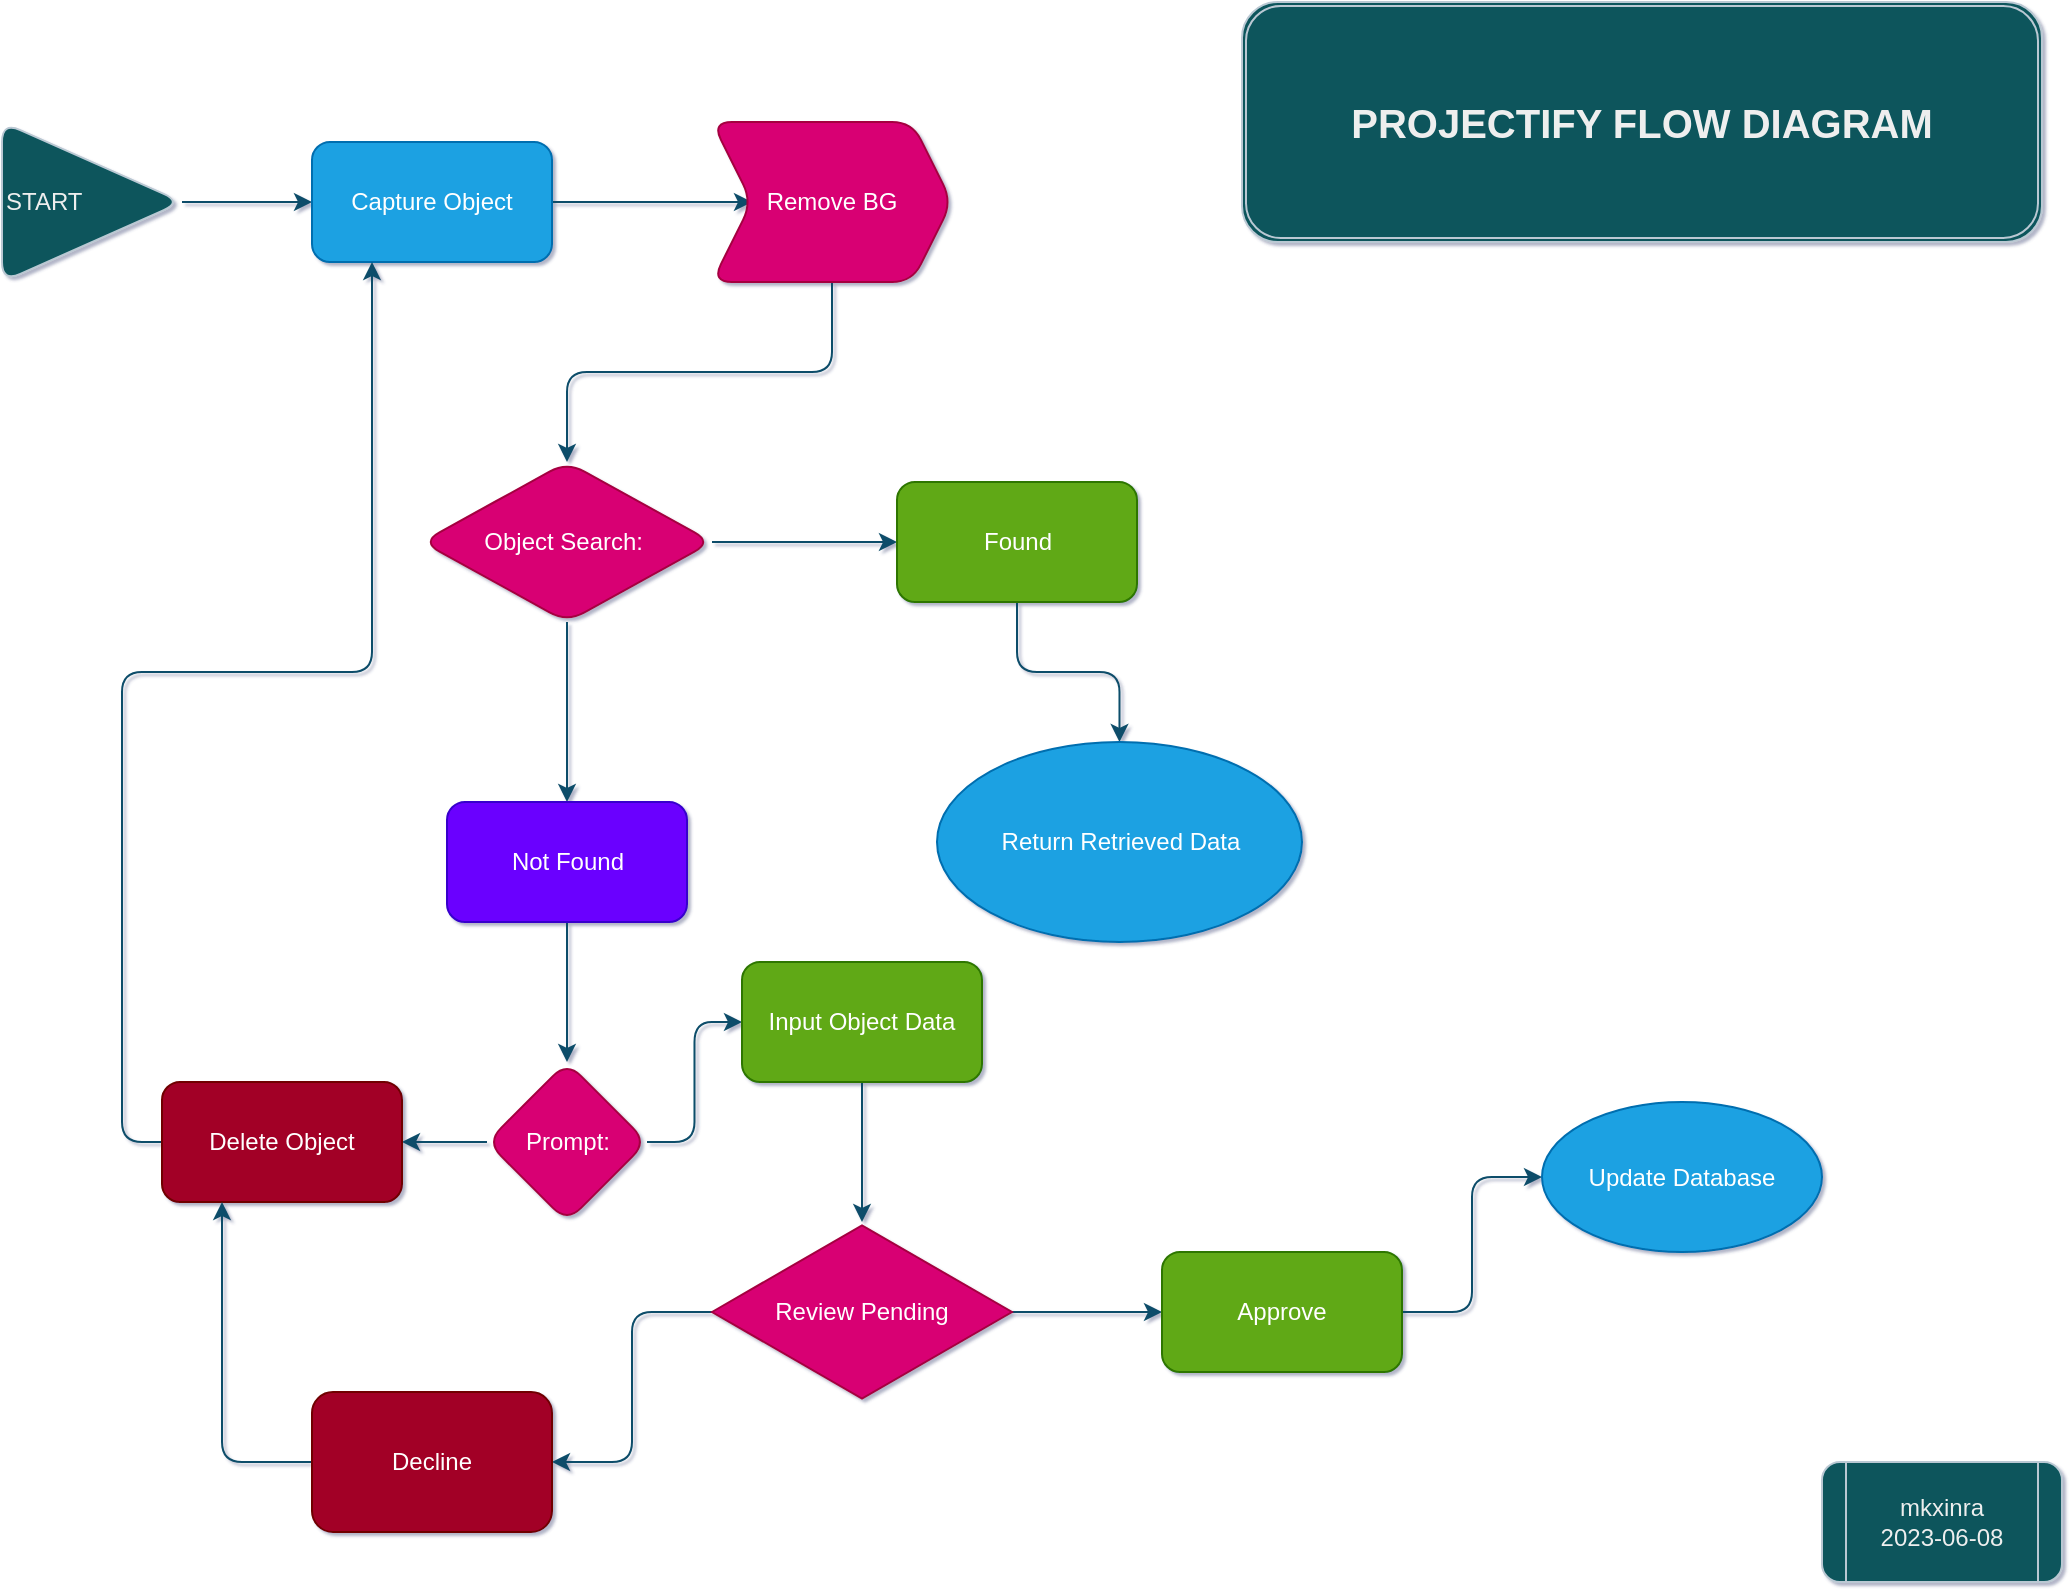 <mxfile version="21.3.7" type="github" pages="9">
  <diagram name="Page-1" id="UGRuTAJXgw_bA1qhG6sv">
    <mxGraphModel dx="1793" dy="874" grid="1" gridSize="10" guides="1" tooltips="1" connect="1" arrows="1" fold="1" page="1" pageScale="1" pageWidth="1100" pageHeight="850" background="none" math="0" shadow="1">
      <root>
        <mxCell id="0" />
        <mxCell id="1" parent="0" />
        <mxCell id="wnOJDL9vsMh2aOwxq9NU-3" value="" style="edgeStyle=orthogonalEdgeStyle;rounded=1;orthogonalLoop=1;jettySize=auto;html=1;labelBackgroundColor=none;strokeColor=#0B4D6A;fontColor=default;" parent="1" source="wnOJDL9vsMh2aOwxq9NU-1" target="wnOJDL9vsMh2aOwxq9NU-2" edge="1">
          <mxGeometry relative="1" as="geometry" />
        </mxCell>
        <mxCell id="wnOJDL9vsMh2aOwxq9NU-1" value="&lt;div style=&quot;&quot;&gt;&lt;span style=&quot;background-color: initial;&quot;&gt;START&lt;/span&gt;&lt;/div&gt;" style="triangle;whiteSpace=wrap;html=1;align=left;fillColor=#09555B;fontColor=#EEEEEE;strokeColor=#BAC8D3;rounded=1;labelBackgroundColor=none;" parent="1" vertex="1">
          <mxGeometry x="40" y="100" width="90" height="80" as="geometry" />
        </mxCell>
        <mxCell id="wnOJDL9vsMh2aOwxq9NU-5" value="" style="edgeStyle=orthogonalEdgeStyle;rounded=1;orthogonalLoop=1;jettySize=auto;html=1;labelBackgroundColor=none;strokeColor=#0B4D6A;fontColor=default;" parent="1" source="wnOJDL9vsMh2aOwxq9NU-2" target="wnOJDL9vsMh2aOwxq9NU-4" edge="1">
          <mxGeometry relative="1" as="geometry" />
        </mxCell>
        <mxCell id="wnOJDL9vsMh2aOwxq9NU-2" value="Capture Object" style="whiteSpace=wrap;html=1;align=center;fillColor=#1ba1e2;fontColor=#ffffff;strokeColor=#006EAF;rounded=1;labelBackgroundColor=none;" parent="1" vertex="1">
          <mxGeometry x="195" y="110" width="120" height="60" as="geometry" />
        </mxCell>
        <mxCell id="wnOJDL9vsMh2aOwxq9NU-7" value="" style="edgeStyle=orthogonalEdgeStyle;rounded=1;orthogonalLoop=1;jettySize=auto;html=1;labelBackgroundColor=none;strokeColor=#0B4D6A;fontColor=default;" parent="1" source="wnOJDL9vsMh2aOwxq9NU-4" target="wnOJDL9vsMh2aOwxq9NU-6" edge="1">
          <mxGeometry relative="1" as="geometry" />
        </mxCell>
        <mxCell id="wnOJDL9vsMh2aOwxq9NU-4" value="Remove BG" style="shape=step;perimeter=stepPerimeter;whiteSpace=wrap;html=1;fixedSize=1;fillColor=#d80073;fontColor=#ffffff;strokeColor=#A50040;rounded=1;labelBackgroundColor=none;" parent="1" vertex="1">
          <mxGeometry x="395" y="100" width="120" height="80" as="geometry" />
        </mxCell>
        <mxCell id="wnOJDL9vsMh2aOwxq9NU-9" value="" style="edgeStyle=orthogonalEdgeStyle;rounded=1;orthogonalLoop=1;jettySize=auto;html=1;labelBackgroundColor=none;strokeColor=#0B4D6A;fontColor=default;" parent="1" source="wnOJDL9vsMh2aOwxq9NU-6" target="wnOJDL9vsMh2aOwxq9NU-8" edge="1">
          <mxGeometry relative="1" as="geometry" />
        </mxCell>
        <mxCell id="wnOJDL9vsMh2aOwxq9NU-11" value="" style="edgeStyle=orthogonalEdgeStyle;rounded=1;orthogonalLoop=1;jettySize=auto;html=1;labelBackgroundColor=none;strokeColor=#0B4D6A;fontColor=default;" parent="1" source="wnOJDL9vsMh2aOwxq9NU-6" target="wnOJDL9vsMh2aOwxq9NU-10" edge="1">
          <mxGeometry relative="1" as="geometry" />
        </mxCell>
        <mxCell id="wnOJDL9vsMh2aOwxq9NU-6" value="Object Search:&amp;nbsp;" style="rhombus;whiteSpace=wrap;html=1;fillColor=#d80073;fontColor=#ffffff;strokeColor=#A50040;rounded=1;labelBackgroundColor=none;" parent="1" vertex="1">
          <mxGeometry x="250" y="270" width="145" height="80" as="geometry" />
        </mxCell>
        <mxCell id="wnOJDL9vsMh2aOwxq9NU-25" value="" style="edgeStyle=orthogonalEdgeStyle;rounded=1;orthogonalLoop=1;jettySize=auto;html=1;labelBackgroundColor=none;strokeColor=#0B4D6A;fontColor=default;" parent="1" source="wnOJDL9vsMh2aOwxq9NU-8" target="wnOJDL9vsMh2aOwxq9NU-24" edge="1">
          <mxGeometry relative="1" as="geometry" />
        </mxCell>
        <mxCell id="wnOJDL9vsMh2aOwxq9NU-8" value="Found" style="whiteSpace=wrap;html=1;fillColor=#60a917;fontColor=#ffffff;strokeColor=#2D7600;rounded=1;labelBackgroundColor=none;" parent="1" vertex="1">
          <mxGeometry x="487.5" y="280" width="120" height="60" as="geometry" />
        </mxCell>
        <mxCell id="wnOJDL9vsMh2aOwxq9NU-13" value="" style="edgeStyle=orthogonalEdgeStyle;rounded=1;orthogonalLoop=1;jettySize=auto;html=1;labelBackgroundColor=none;strokeColor=#0B4D6A;fontColor=default;" parent="1" source="wnOJDL9vsMh2aOwxq9NU-10" target="wnOJDL9vsMh2aOwxq9NU-12" edge="1">
          <mxGeometry relative="1" as="geometry" />
        </mxCell>
        <mxCell id="wnOJDL9vsMh2aOwxq9NU-10" value="Not Found" style="whiteSpace=wrap;html=1;fillColor=#6a00ff;fontColor=#ffffff;strokeColor=#3700CC;rounded=1;labelBackgroundColor=none;" parent="1" vertex="1">
          <mxGeometry x="262.5" y="440" width="120" height="60" as="geometry" />
        </mxCell>
        <mxCell id="wnOJDL9vsMh2aOwxq9NU-15" value="" style="edgeStyle=orthogonalEdgeStyle;rounded=1;orthogonalLoop=1;jettySize=auto;html=1;labelBackgroundColor=none;strokeColor=#0B4D6A;fontColor=default;" parent="1" source="wnOJDL9vsMh2aOwxq9NU-12" target="wnOJDL9vsMh2aOwxq9NU-14" edge="1">
          <mxGeometry relative="1" as="geometry" />
        </mxCell>
        <mxCell id="wnOJDL9vsMh2aOwxq9NU-17" value="" style="edgeStyle=orthogonalEdgeStyle;rounded=1;orthogonalLoop=1;jettySize=auto;html=1;labelBackgroundColor=none;strokeColor=#0B4D6A;fontColor=default;" parent="1" source="wnOJDL9vsMh2aOwxq9NU-12" target="wnOJDL9vsMh2aOwxq9NU-16" edge="1">
          <mxGeometry relative="1" as="geometry" />
        </mxCell>
        <mxCell id="wnOJDL9vsMh2aOwxq9NU-12" value="Prompt:" style="rhombus;whiteSpace=wrap;html=1;fillColor=#d80073;fontColor=#ffffff;strokeColor=#A50040;rounded=1;labelBackgroundColor=none;" parent="1" vertex="1">
          <mxGeometry x="282.5" y="570" width="80" height="80" as="geometry" />
        </mxCell>
        <mxCell id="wnOJDL9vsMh2aOwxq9NU-31" value="" style="edgeStyle=orthogonalEdgeStyle;rounded=1;orthogonalLoop=1;jettySize=auto;html=1;labelBackgroundColor=none;strokeColor=#0B4D6A;fontColor=default;" parent="1" source="wnOJDL9vsMh2aOwxq9NU-14" edge="1">
          <mxGeometry relative="1" as="geometry">
            <mxPoint x="470" y="650" as="targetPoint" />
          </mxGeometry>
        </mxCell>
        <mxCell id="wnOJDL9vsMh2aOwxq9NU-14" value="Input Object Data" style="whiteSpace=wrap;html=1;fillColor=#60a917;fontColor=#ffffff;strokeColor=#2D7600;rounded=1;labelBackgroundColor=none;" parent="1" vertex="1">
          <mxGeometry x="410" y="520" width="120" height="60" as="geometry" />
        </mxCell>
        <mxCell id="wnOJDL9vsMh2aOwxq9NU-19" style="edgeStyle=orthogonalEdgeStyle;rounded=1;orthogonalLoop=1;jettySize=auto;html=1;exitX=0;exitY=0.5;exitDx=0;exitDy=0;entryX=0.25;entryY=1;entryDx=0;entryDy=0;labelBackgroundColor=none;strokeColor=#0B4D6A;fontColor=default;" parent="1" source="wnOJDL9vsMh2aOwxq9NU-16" target="wnOJDL9vsMh2aOwxq9NU-2" edge="1">
          <mxGeometry relative="1" as="geometry" />
        </mxCell>
        <mxCell id="wnOJDL9vsMh2aOwxq9NU-16" value="Delete Object" style="whiteSpace=wrap;html=1;fillColor=#a20025;fontColor=#ffffff;strokeColor=#6F0000;rounded=1;labelBackgroundColor=none;" parent="1" vertex="1">
          <mxGeometry x="120" y="580" width="120" height="60" as="geometry" />
        </mxCell>
        <mxCell id="wnOJDL9vsMh2aOwxq9NU-24" value="Return Retrieved Data" style="ellipse;whiteSpace=wrap;html=1;fillColor=#1ba1e2;fontColor=#ffffff;strokeColor=#006EAF;rounded=1;labelBackgroundColor=none;" parent="1" vertex="1">
          <mxGeometry x="507.5" y="410" width="182.5" height="100" as="geometry" />
        </mxCell>
        <mxCell id="wnOJDL9vsMh2aOwxq9NU-28" value="&lt;font style=&quot;font-size: 20px;&quot;&gt;&lt;b style=&quot;&quot;&gt;PROJECTIFY FLOW DIAGRAM&lt;/b&gt;&lt;/font&gt;" style="shape=ext;double=1;rounded=1;whiteSpace=wrap;html=1;labelBackgroundColor=none;fillColor=#09555B;strokeColor=#BAC8D3;fontColor=#EEEEEE;" parent="1" vertex="1">
          <mxGeometry x="660" y="40" width="400" height="120" as="geometry" />
        </mxCell>
        <mxCell id="wnOJDL9vsMh2aOwxq9NU-34" value="" style="edgeStyle=orthogonalEdgeStyle;rounded=1;orthogonalLoop=1;jettySize=auto;html=1;labelBackgroundColor=none;strokeColor=#0B4D6A;fontColor=default;" parent="1" source="wnOJDL9vsMh2aOwxq9NU-32" target="wnOJDL9vsMh2aOwxq9NU-33" edge="1">
          <mxGeometry relative="1" as="geometry" />
        </mxCell>
        <mxCell id="wnOJDL9vsMh2aOwxq9NU-40" value="" style="edgeStyle=orthogonalEdgeStyle;rounded=1;orthogonalLoop=1;jettySize=auto;html=1;labelBackgroundColor=none;strokeColor=#0B4D6A;fontColor=default;" parent="1" source="wnOJDL9vsMh2aOwxq9NU-32" target="wnOJDL9vsMh2aOwxq9NU-39" edge="1">
          <mxGeometry relative="1" as="geometry" />
        </mxCell>
        <mxCell id="wnOJDL9vsMh2aOwxq9NU-32" value="Review Pending" style="html=1;whiteSpace=wrap;aspect=fixed;shape=isoRectangle;fillColor=#d80073;fontColor=#ffffff;strokeColor=#A50040;rounded=1;labelBackgroundColor=none;" parent="1" vertex="1">
          <mxGeometry x="395" y="650" width="150" height="90" as="geometry" />
        </mxCell>
        <mxCell id="wnOJDL9vsMh2aOwxq9NU-44" value="" style="edgeStyle=orthogonalEdgeStyle;rounded=1;orthogonalLoop=1;jettySize=auto;html=1;labelBackgroundColor=none;strokeColor=#0B4D6A;fontColor=default;" parent="1" source="wnOJDL9vsMh2aOwxq9NU-33" target="wnOJDL9vsMh2aOwxq9NU-43" edge="1">
          <mxGeometry relative="1" as="geometry" />
        </mxCell>
        <mxCell id="wnOJDL9vsMh2aOwxq9NU-33" value="Approve" style="whiteSpace=wrap;html=1;fillColor=#60a917;fontColor=#ffffff;strokeColor=#2D7600;rounded=1;labelBackgroundColor=none;" parent="1" vertex="1">
          <mxGeometry x="620" y="665" width="120" height="60" as="geometry" />
        </mxCell>
        <mxCell id="wnOJDL9vsMh2aOwxq9NU-41" style="edgeStyle=orthogonalEdgeStyle;rounded=1;orthogonalLoop=1;jettySize=auto;html=1;exitX=0;exitY=0.5;exitDx=0;exitDy=0;entryX=0.25;entryY=1;entryDx=0;entryDy=0;labelBackgroundColor=none;strokeColor=#0B4D6A;fontColor=default;" parent="1" source="wnOJDL9vsMh2aOwxq9NU-39" target="wnOJDL9vsMh2aOwxq9NU-16" edge="1">
          <mxGeometry relative="1" as="geometry" />
        </mxCell>
        <mxCell id="wnOJDL9vsMh2aOwxq9NU-39" value="Decline" style="whiteSpace=wrap;html=1;fillColor=#a20025;fontColor=#ffffff;strokeColor=#6F0000;rounded=1;labelBackgroundColor=none;" parent="1" vertex="1">
          <mxGeometry x="195" y="735" width="120" height="70" as="geometry" />
        </mxCell>
        <mxCell id="wnOJDL9vsMh2aOwxq9NU-43" value="Update Database" style="ellipse;whiteSpace=wrap;html=1;fillColor=#1ba1e2;strokeColor=#006EAF;fontColor=#ffffff;rounded=1;labelBackgroundColor=none;" parent="1" vertex="1">
          <mxGeometry x="810" y="590" width="140" height="75" as="geometry" />
        </mxCell>
        <mxCell id="ivUfwHZE0rY_qKGQm2j8-1" value="mkxinra&lt;br&gt;2023-06-08" style="shape=process;whiteSpace=wrap;html=1;backgroundOutline=1;rounded=1;labelBackgroundColor=none;fillColor=#09555B;strokeColor=#BAC8D3;fontColor=#EEEEEE;" parent="1" vertex="1">
          <mxGeometry x="950" y="770" width="120" height="60" as="geometry" />
        </mxCell>
      </root>
    </mxGraphModel>
  </diagram>
  <diagram id="Q3LnZ_YEta-cBuXkknGR" name="Page-2">
    <mxGraphModel dx="1434" dy="836" grid="1" gridSize="10" guides="1" tooltips="1" connect="1" arrows="1" fold="1" page="1" pageScale="1" pageWidth="1100" pageHeight="850" math="0" shadow="0">
      <root>
        <mxCell id="0" />
        <mxCell id="1" parent="0" />
        <mxCell id="bGaT1XvxmQH3R3UXq-GA-1" value="&lt;h1&gt;DEFINE THE GOAL&lt;/h1&gt;&lt;p style=&quot;font-size: 18px;&quot;&gt;&lt;font style=&quot;font-size: 18px;&quot;&gt;The goal is to allow users to identify an object, product or landmark (using a smart phone) with the press of a button.&amp;nbsp;&lt;/font&gt;&lt;/p&gt;&lt;p style=&quot;font-size: 18px;&quot;&gt;&lt;font style=&quot;font-size: 18px;&quot;&gt;By opening the app, capturing an image, the user can identify an exisiting object or&amp;nbsp; submit a non-existing object for approval to add to the database.&lt;/font&gt;&lt;/p&gt;" style="text;html=1;fillColor=#b0e3e6;spacing=5;spacingTop=-20;whiteSpace=wrap;overflow=hidden;rounded=1;glass=0;strokeColor=#0e8088;" vertex="1" parent="1">
          <mxGeometry x="40" y="20" width="920" height="190" as="geometry" />
        </mxCell>
        <mxCell id="ohUrQWBM_2dTJIl-QLn8-14" value="" style="shape=table;startSize=0;container=1;collapsible=0;childLayout=tableLayout;fontSize=16;rounded=1;" vertex="1" parent="1">
          <mxGeometry x="40" y="236.09" width="274" height="233.91" as="geometry" />
        </mxCell>
        <mxCell id="ohUrQWBM_2dTJIl-QLn8-15" value="" style="shape=tableRow;horizontal=0;startSize=0;swimlaneHead=0;swimlaneBody=0;strokeColor=inherit;top=0;left=0;bottom=0;right=0;collapsible=0;dropTarget=0;fillColor=none;points=[[0,0.5],[1,0.5]];portConstraint=eastwest;fontSize=16;" vertex="1" parent="ohUrQWBM_2dTJIl-QLn8-14">
          <mxGeometry width="274" height="78" as="geometry" />
        </mxCell>
        <mxCell id="ohUrQWBM_2dTJIl-QLn8-16" value="Object" style="shape=partialRectangle;html=1;whiteSpace=wrap;connectable=0;strokeColor=inherit;overflow=hidden;fillColor=none;top=0;left=0;bottom=0;right=0;pointerEvents=1;fontSize=16;" vertex="1" parent="ohUrQWBM_2dTJIl-QLn8-15">
          <mxGeometry width="136" height="78" as="geometry">
            <mxRectangle width="136" height="78" as="alternateBounds" />
          </mxGeometry>
        </mxCell>
        <mxCell id="ohUrQWBM_2dTJIl-QLn8-17" value="" style="shape=partialRectangle;html=1;whiteSpace=wrap;connectable=0;strokeColor=inherit;overflow=hidden;fillColor=none;top=0;left=0;bottom=0;right=0;pointerEvents=1;fontSize=16;" vertex="1" parent="ohUrQWBM_2dTJIl-QLn8-15">
          <mxGeometry x="136" width="138" height="78" as="geometry">
            <mxRectangle width="138" height="78" as="alternateBounds" />
          </mxGeometry>
        </mxCell>
        <mxCell id="ohUrQWBM_2dTJIl-QLn8-19" value="" style="shape=tableRow;horizontal=0;startSize=0;swimlaneHead=0;swimlaneBody=0;strokeColor=inherit;top=0;left=0;bottom=0;right=0;collapsible=0;dropTarget=0;fillColor=none;points=[[0,0.5],[1,0.5]];portConstraint=eastwest;fontSize=16;" vertex="1" parent="ohUrQWBM_2dTJIl-QLn8-14">
          <mxGeometry y="78" width="274" height="77" as="geometry" />
        </mxCell>
        <mxCell id="ohUrQWBM_2dTJIl-QLn8-20" value="Product" style="shape=partialRectangle;html=1;whiteSpace=wrap;connectable=0;strokeColor=inherit;overflow=hidden;fillColor=none;top=0;left=0;bottom=0;right=0;pointerEvents=1;fontSize=16;" vertex="1" parent="ohUrQWBM_2dTJIl-QLn8-19">
          <mxGeometry width="136" height="77" as="geometry">
            <mxRectangle width="136" height="77" as="alternateBounds" />
          </mxGeometry>
        </mxCell>
        <mxCell id="ohUrQWBM_2dTJIl-QLn8-21" value="" style="shape=partialRectangle;html=1;whiteSpace=wrap;connectable=0;strokeColor=inherit;overflow=hidden;fillColor=none;top=0;left=0;bottom=0;right=0;pointerEvents=1;fontSize=16;" vertex="1" parent="ohUrQWBM_2dTJIl-QLn8-19">
          <mxGeometry x="136" width="138" height="77" as="geometry">
            <mxRectangle width="138" height="77" as="alternateBounds" />
          </mxGeometry>
        </mxCell>
        <mxCell id="ohUrQWBM_2dTJIl-QLn8-23" value="" style="shape=tableRow;horizontal=0;startSize=0;swimlaneHead=0;swimlaneBody=0;strokeColor=inherit;top=0;left=0;bottom=0;right=0;collapsible=0;dropTarget=0;fillColor=none;points=[[0,0.5],[1,0.5]];portConstraint=eastwest;fontSize=16;" vertex="1" parent="ohUrQWBM_2dTJIl-QLn8-14">
          <mxGeometry y="155" width="274" height="79" as="geometry" />
        </mxCell>
        <mxCell id="ohUrQWBM_2dTJIl-QLn8-24" value="Landmark" style="shape=partialRectangle;html=1;whiteSpace=wrap;connectable=0;strokeColor=inherit;overflow=hidden;fillColor=none;top=0;left=0;bottom=0;right=0;pointerEvents=1;fontSize=16;" vertex="1" parent="ohUrQWBM_2dTJIl-QLn8-23">
          <mxGeometry width="136" height="79" as="geometry">
            <mxRectangle width="136" height="79" as="alternateBounds" />
          </mxGeometry>
        </mxCell>
        <mxCell id="ohUrQWBM_2dTJIl-QLn8-25" value="" style="shape=partialRectangle;html=1;whiteSpace=wrap;connectable=0;strokeColor=inherit;overflow=hidden;fillColor=none;top=0;left=0;bottom=0;right=0;pointerEvents=1;fontSize=16;" vertex="1" parent="ohUrQWBM_2dTJIl-QLn8-23">
          <mxGeometry x="136" width="138" height="79" as="geometry">
            <mxRectangle width="138" height="79" as="alternateBounds" />
          </mxGeometry>
        </mxCell>
        <mxCell id="ohUrQWBM_2dTJIl-QLn8-28" value="" style="whiteSpace=wrap;html=1;aspect=fixed;" vertex="1" parent="1">
          <mxGeometry x="225" y="425" width="40" height="40" as="geometry" />
        </mxCell>
        <mxCell id="ohUrQWBM_2dTJIl-QLn8-29" value="" style="rounded=0;whiteSpace=wrap;html=1;rotation=-90;" vertex="1" parent="1">
          <mxGeometry x="232.89" y="437.82" width="24.22" height="22.18" as="geometry" />
        </mxCell>
        <mxCell id="ohUrQWBM_2dTJIl-QLn8-31" value="" style="endArrow=none;html=1;rounded=0;" edge="1" parent="1">
          <mxGeometry width="50" height="50" relative="1" as="geometry">
            <mxPoint x="244.5" y="460" as="sourcePoint" />
            <mxPoint x="244.5" y="440" as="targetPoint" />
            <Array as="points">
              <mxPoint x="244.5" y="440" />
              <mxPoint x="244.5" y="460" />
            </Array>
          </mxGeometry>
        </mxCell>
        <mxCell id="ohUrQWBM_2dTJIl-QLn8-27" value="" style="triangle;whiteSpace=wrap;html=1;rotation=-90;" vertex="1" parent="1">
          <mxGeometry x="230" y="387.82" width="30" height="50" as="geometry" />
        </mxCell>
        <mxCell id="ohUrQWBM_2dTJIl-QLn8-11" value="" style="html=1;whiteSpace=wrap;shape=isoCube2;backgroundOutline=1;isoAngle=15;" vertex="1" parent="1">
          <mxGeometry x="215" y="323.04" width="60" height="60" as="geometry" />
        </mxCell>
        <mxCell id="ohUrQWBM_2dTJIl-QLn8-30" value="" style="ellipse;whiteSpace=wrap;html=1;aspect=fixed;" vertex="1" parent="1">
          <mxGeometry x="220" y="250" width="50" height="50" as="geometry" />
        </mxCell>
        <mxCell id="ohUrQWBM_2dTJIl-QLn8-1" value="&lt;font style=&quot;font-size: 23px;&quot;&gt;User&lt;/font&gt;" style="shape=umlActor;verticalLabelPosition=bottom;verticalAlign=top;html=1;outlineConnect=0;fillColor=none;fontSize=15;labelBackgroundColor=default;labelBorderColor=default;" vertex="1" parent="1">
          <mxGeometry x="480" y="270" width="90" height="180" as="geometry" />
        </mxCell>
        <mxCell id="JlvFZpyJYIKK9WX0eUUK-1" value="mkxinra&lt;br&gt;2023-06-08" style="shape=process;whiteSpace=wrap;html=1;backgroundOutline=1;" vertex="1" parent="1">
          <mxGeometry x="950" y="770" width="120" height="60" as="geometry" />
        </mxCell>
      </root>
    </mxGraphModel>
  </diagram>
  <diagram id="7DqrCf0rG2BiTUhV0-e3" name="Page-3">
    <mxGraphModel dx="1434" dy="836" grid="1" gridSize="10" guides="1" tooltips="1" connect="1" arrows="1" fold="1" page="1" pageScale="1" pageWidth="1100" pageHeight="850" math="0" shadow="0">
      <root>
        <mxCell id="0" />
        <mxCell id="1" parent="0" />
        <mxCell id="sZoozuMTKJAxT_VGRJfE-11" value="&lt;h1 style=&quot;&quot;&gt;&lt;font style=&quot;font-size: 24px;&quot;&gt;ADDITIONAL FEATURES&lt;/font&gt;&lt;/h1&gt;&lt;p style=&quot;font-size: 20px;&quot;&gt;&lt;font style=&quot;font-size: 20px;&quot;&gt;1. User Reviews&lt;/font&gt;&lt;/p&gt;&lt;p style=&quot;font-size: 20px;&quot;&gt;&lt;font style=&quot;font-size: 20px;&quot;&gt;2. User Ratings&lt;/font&gt;&lt;/p&gt;" style="text;html=1;strokeColor=none;fillColor=none;spacing=5;spacingTop=-20;whiteSpace=wrap;overflow=hidden;rounded=0;labelBackgroundColor=default;" vertex="1" parent="1">
          <mxGeometry x="60" y="30" width="779" height="210" as="geometry" />
        </mxCell>
        <mxCell id="en2L4b_JxoXhJcyLsop_-1" value="mkxinra&lt;br&gt;2023-06-08" style="shape=process;whiteSpace=wrap;html=1;backgroundOutline=1;" vertex="1" parent="1">
          <mxGeometry x="950" y="770" width="120" height="60" as="geometry" />
        </mxCell>
      </root>
    </mxGraphModel>
  </diagram>
  <diagram id="hgbm2bJr72ovLpvzP4rR" name="Page-4">
    <mxGraphModel dx="1434" dy="836" grid="1" gridSize="10" guides="1" tooltips="1" connect="1" arrows="1" fold="1" page="1" pageScale="1" pageWidth="1100" pageHeight="850" math="0" shadow="0">
      <root>
        <mxCell id="0" />
        <mxCell id="1" parent="0" />
        <mxCell id="dmWpOoHwOrfZGbZiXnFI-1" value="&lt;h1 style=&quot;&quot;&gt;CAPTURE OBJECT COMPONENT&lt;/h1&gt;&lt;p style=&quot;font-size: 24px;&quot;&gt;&lt;font style=&quot;font-size: 24px;&quot;&gt;Enter Pseudo Code&lt;/font&gt;&lt;/p&gt;" style="text;html=1;strokeColor=none;fillColor=none;spacing=5;spacingTop=-20;whiteSpace=wrap;overflow=hidden;rounded=0;labelBackgroundColor=default;" vertex="1" parent="1">
          <mxGeometry x="40" y="40" width="1010" height="320" as="geometry" />
        </mxCell>
        <mxCell id="dmWpOoHwOrfZGbZiXnFI-4" value="&lt;h1 style=&quot;&quot;&gt;REMOVE OBJECT BACKGROUND COMPONENT&lt;/h1&gt;&lt;p style=&quot;font-size: 24px;&quot;&gt;&lt;font style=&quot;font-size: 24px;&quot;&gt;Enter Pseudo Code&lt;/font&gt;&lt;/p&gt;" style="text;html=1;strokeColor=none;fillColor=none;spacing=5;spacingTop=-20;whiteSpace=wrap;overflow=hidden;rounded=0;labelBackgroundColor=default;" vertex="1" parent="1">
          <mxGeometry x="40" y="440" width="1010" height="320" as="geometry" />
        </mxCell>
        <mxCell id="CQy02mEyUpHTOj6SVxtJ-1" value="mkxinra&lt;br&gt;2023-06-08" style="shape=process;whiteSpace=wrap;html=1;backgroundOutline=1;" vertex="1" parent="1">
          <mxGeometry x="950" y="770" width="120" height="60" as="geometry" />
        </mxCell>
      </root>
    </mxGraphModel>
  </diagram>
  <diagram id="E0LLF5_LHHoM5ohd3q4D" name="Page-5">
    <mxGraphModel dx="1434" dy="836" grid="1" gridSize="10" guides="1" tooltips="1" connect="1" arrows="1" fold="1" page="1" pageScale="1" pageWidth="1100" pageHeight="850" math="0" shadow="0">
      <root>
        <mxCell id="0" />
        <mxCell id="1" parent="0" />
        <mxCell id="8HkCvJlxK_Yv3yV33Wi6-1" value="&lt;h1 style=&quot;&quot;&gt;OBJECT FETCH COMPONENT&lt;/h1&gt;&lt;p style=&quot;font-size: 24px;&quot;&gt;&lt;font style=&quot;font-size: 24px;&quot;&gt;Enter Pseudo Code&lt;/font&gt;&lt;/p&gt;" style="text;html=1;strokeColor=none;fillColor=none;spacing=5;spacingTop=-20;whiteSpace=wrap;overflow=hidden;rounded=0;" vertex="1" parent="1">
          <mxGeometry x="40" y="440" width="1010" height="320" as="geometry" />
        </mxCell>
        <mxCell id="8HkCvJlxK_Yv3yV33Wi6-2" value="&lt;h1 style=&quot;&quot;&gt;OBJECT SEARCH COMPONENT&lt;/h1&gt;&lt;p style=&quot;font-size: 24px;&quot;&gt;&lt;font style=&quot;font-size: 24px;&quot;&gt;Enter Pseudo Code&lt;/font&gt;&lt;/p&gt;" style="text;html=1;strokeColor=none;fillColor=none;spacing=5;spacingTop=-20;whiteSpace=wrap;overflow=hidden;rounded=0;" vertex="1" parent="1">
          <mxGeometry x="40" y="40" width="1010" height="320" as="geometry" />
        </mxCell>
        <mxCell id="jjlnv1JNJ4ogjR8XG-xA-1" value="mkxinra&lt;br&gt;2023-06-08" style="shape=process;whiteSpace=wrap;html=1;backgroundOutline=1;" vertex="1" parent="1">
          <mxGeometry x="950" y="770" width="120" height="60" as="geometry" />
        </mxCell>
      </root>
    </mxGraphModel>
  </diagram>
  <diagram id="MKcio3Mxumfot1BXp2-Z" name="Page-6">
    <mxGraphModel dx="1434" dy="836" grid="1" gridSize="10" guides="1" tooltips="1" connect="1" arrows="1" fold="1" page="1" pageScale="1" pageWidth="1100" pageHeight="850" math="0" shadow="0">
      <root>
        <mxCell id="0" />
        <mxCell id="1" parent="0" />
        <mxCell id="Z83Lr74h5S5zY6uh7iXE-1" value="&lt;h1 style=&quot;&quot;&gt;USER PROMPT COMPONENT&lt;/h1&gt;&lt;p style=&quot;font-size: 24px;&quot;&gt;&lt;font style=&quot;font-size: 24px;&quot;&gt;Enter Pseudo Code&lt;/font&gt;&lt;/p&gt;" style="text;html=1;strokeColor=none;fillColor=none;spacing=5;spacingTop=-20;whiteSpace=wrap;overflow=hidden;rounded=0;" vertex="1" parent="1">
          <mxGeometry x="40" y="440" width="1010" height="320" as="geometry" />
        </mxCell>
        <mxCell id="Z83Lr74h5S5zY6uh7iXE-2" value="&lt;h1 style=&quot;&quot;&gt;RETURN OBJECT COMPONENT&lt;/h1&gt;&lt;p style=&quot;font-size: 24px;&quot;&gt;&lt;font style=&quot;font-size: 24px;&quot;&gt;Enter Pseudo Code&lt;/font&gt;&lt;/p&gt;" style="text;html=1;strokeColor=none;fillColor=none;spacing=5;spacingTop=-20;whiteSpace=wrap;overflow=hidden;rounded=0;" vertex="1" parent="1">
          <mxGeometry x="40" y="40" width="1010" height="320" as="geometry" />
        </mxCell>
        <mxCell id="-fuULtrQ3yYff3HN2x9o-1" value="mkxinra&lt;br&gt;2023-06-08" style="shape=process;whiteSpace=wrap;html=1;backgroundOutline=1;" vertex="1" parent="1">
          <mxGeometry x="950" y="770" width="120" height="60" as="geometry" />
        </mxCell>
      </root>
    </mxGraphModel>
  </diagram>
  <diagram id="vRV9goaMzDCYU7yU9Tt-" name="Page-7">
    <mxGraphModel dx="1434" dy="836" grid="1" gridSize="10" guides="1" tooltips="1" connect="1" arrows="1" fold="1" page="1" pageScale="1" pageWidth="1100" pageHeight="850" math="0" shadow="0">
      <root>
        <mxCell id="0" />
        <mxCell id="1" parent="0" />
        <mxCell id="Bn2XtRHR4ok1oyYYJLKa-1" value="&lt;h1 style=&quot;&quot;&gt;DELETE OBJECT COMPONENT&lt;/h1&gt;&lt;p style=&quot;font-size: 24px;&quot;&gt;&lt;font style=&quot;font-size: 24px;&quot;&gt;Enter Pseudo Code&lt;/font&gt;&lt;/p&gt;" style="text;html=1;strokeColor=none;fillColor=none;spacing=5;spacingTop=-20;whiteSpace=wrap;overflow=hidden;rounded=0;" vertex="1" parent="1">
          <mxGeometry x="40" y="40" width="1010" height="320" as="geometry" />
        </mxCell>
        <mxCell id="Bn2XtRHR4ok1oyYYJLKa-2" value="&lt;h1 style=&quot;&quot;&gt;ADD OBJECT COMPONENT&lt;/h1&gt;&lt;p style=&quot;font-size: 24px;&quot;&gt;&lt;font style=&quot;font-size: 24px;&quot;&gt;Enter Pseudo Code&lt;/font&gt;&lt;/p&gt;" style="text;html=1;strokeColor=none;fillColor=none;spacing=5;spacingTop=-20;whiteSpace=wrap;overflow=hidden;rounded=0;" vertex="1" parent="1">
          <mxGeometry x="40" y="440" width="1010" height="320" as="geometry" />
        </mxCell>
        <mxCell id="gGSeA3puuLqQks_rYKd1-1" value="mkxinra&lt;br&gt;2023-06-08" style="shape=process;whiteSpace=wrap;html=1;backgroundOutline=1;" vertex="1" parent="1">
          <mxGeometry x="950" y="770" width="120" height="60" as="geometry" />
        </mxCell>
      </root>
    </mxGraphModel>
  </diagram>
  <diagram id="oiCiFOQSyDaohuDmJvXI" name="Page-8">
    <mxGraphModel dx="1434" dy="836" grid="1" gridSize="10" guides="1" tooltips="1" connect="1" arrows="1" fold="1" page="1" pageScale="1" pageWidth="1100" pageHeight="850" math="0" shadow="0">
      <root>
        <mxCell id="0" />
        <mxCell id="1" parent="0" />
        <mxCell id="2yf7kzoQde3f2mlKU3ww-1" value="&lt;h1 style=&quot;&quot;&gt;REVIEW OBJECT COMPONENT&lt;/h1&gt;&lt;p style=&quot;font-size: 24px;&quot;&gt;&lt;font style=&quot;font-size: 24px;&quot;&gt;Enter Pseudo Code&lt;/font&gt;&lt;/p&gt;" style="text;html=1;strokeColor=none;fillColor=none;spacing=5;spacingTop=-20;whiteSpace=wrap;overflow=hidden;rounded=0;" vertex="1" parent="1">
          <mxGeometry x="40" y="40" width="1010" height="320" as="geometry" />
        </mxCell>
        <mxCell id="2yf7kzoQde3f2mlKU3ww-2" value="&lt;h1 style=&quot;&quot;&gt;APPROVE OBJECT COMPONENT&lt;/h1&gt;&lt;p style=&quot;font-size: 24px;&quot;&gt;&lt;font style=&quot;font-size: 24px;&quot;&gt;Enter Pseudo Code&lt;/font&gt;&lt;/p&gt;" style="text;html=1;strokeColor=none;fillColor=none;spacing=5;spacingTop=-20;whiteSpace=wrap;overflow=hidden;rounded=0;" vertex="1" parent="1">
          <mxGeometry x="40" y="440" width="1010" height="320" as="geometry" />
        </mxCell>
        <mxCell id="MxXv6yIdZk9mh4yTSIBv-1" value="mkxinra&lt;br&gt;2023-06-08" style="shape=process;whiteSpace=wrap;html=1;backgroundOutline=1;" vertex="1" parent="1">
          <mxGeometry x="950" y="770" width="120" height="60" as="geometry" />
        </mxCell>
      </root>
    </mxGraphModel>
  </diagram>
  <diagram id="_yhCPYJ_2LWoWCvCZtyX" name="Page-9">
    <mxGraphModel dx="1434" dy="836" grid="1" gridSize="10" guides="1" tooltips="1" connect="1" arrows="1" fold="1" page="1" pageScale="1" pageWidth="1100" pageHeight="850" math="0" shadow="0">
      <root>
        <mxCell id="0" />
        <mxCell id="1" parent="0" />
        <mxCell id="3yLffYEVBOM-0SF1aoBm-1" value="&lt;h1 style=&quot;&quot;&gt;DECLINE OBJECT COMPONENT&lt;/h1&gt;&lt;p style=&quot;font-size: 24px;&quot;&gt;&lt;font style=&quot;font-size: 24px;&quot;&gt;Enter Pseudo Code&lt;/font&gt;&lt;/p&gt;" style="text;html=1;strokeColor=none;fillColor=none;spacing=5;spacingTop=-20;whiteSpace=wrap;overflow=hidden;rounded=0;" vertex="1" parent="1">
          <mxGeometry x="40" y="40" width="1010" height="320" as="geometry" />
        </mxCell>
        <mxCell id="3yLffYEVBOM-0SF1aoBm-2" value="&lt;h1 style=&quot;&quot;&gt;UPDATE DATABASE COMPONENT&lt;/h1&gt;&lt;p style=&quot;font-size: 24px;&quot;&gt;&lt;font style=&quot;font-size: 24px;&quot;&gt;Enter Pseudo Code&lt;/font&gt;&lt;/p&gt;" style="text;html=1;strokeColor=none;fillColor=none;spacing=5;spacingTop=-20;whiteSpace=wrap;overflow=hidden;rounded=0;" vertex="1" parent="1">
          <mxGeometry x="40" y="440" width="1010" height="320" as="geometry" />
        </mxCell>
        <mxCell id="qt0GvN1ZoApVmyx1l-a--1" value="mkxinra&lt;br&gt;2023-06-08" style="shape=process;whiteSpace=wrap;html=1;backgroundOutline=1;" vertex="1" parent="1">
          <mxGeometry x="960" y="780" width="120" height="60" as="geometry" />
        </mxCell>
      </root>
    </mxGraphModel>
  </diagram>
</mxfile>
